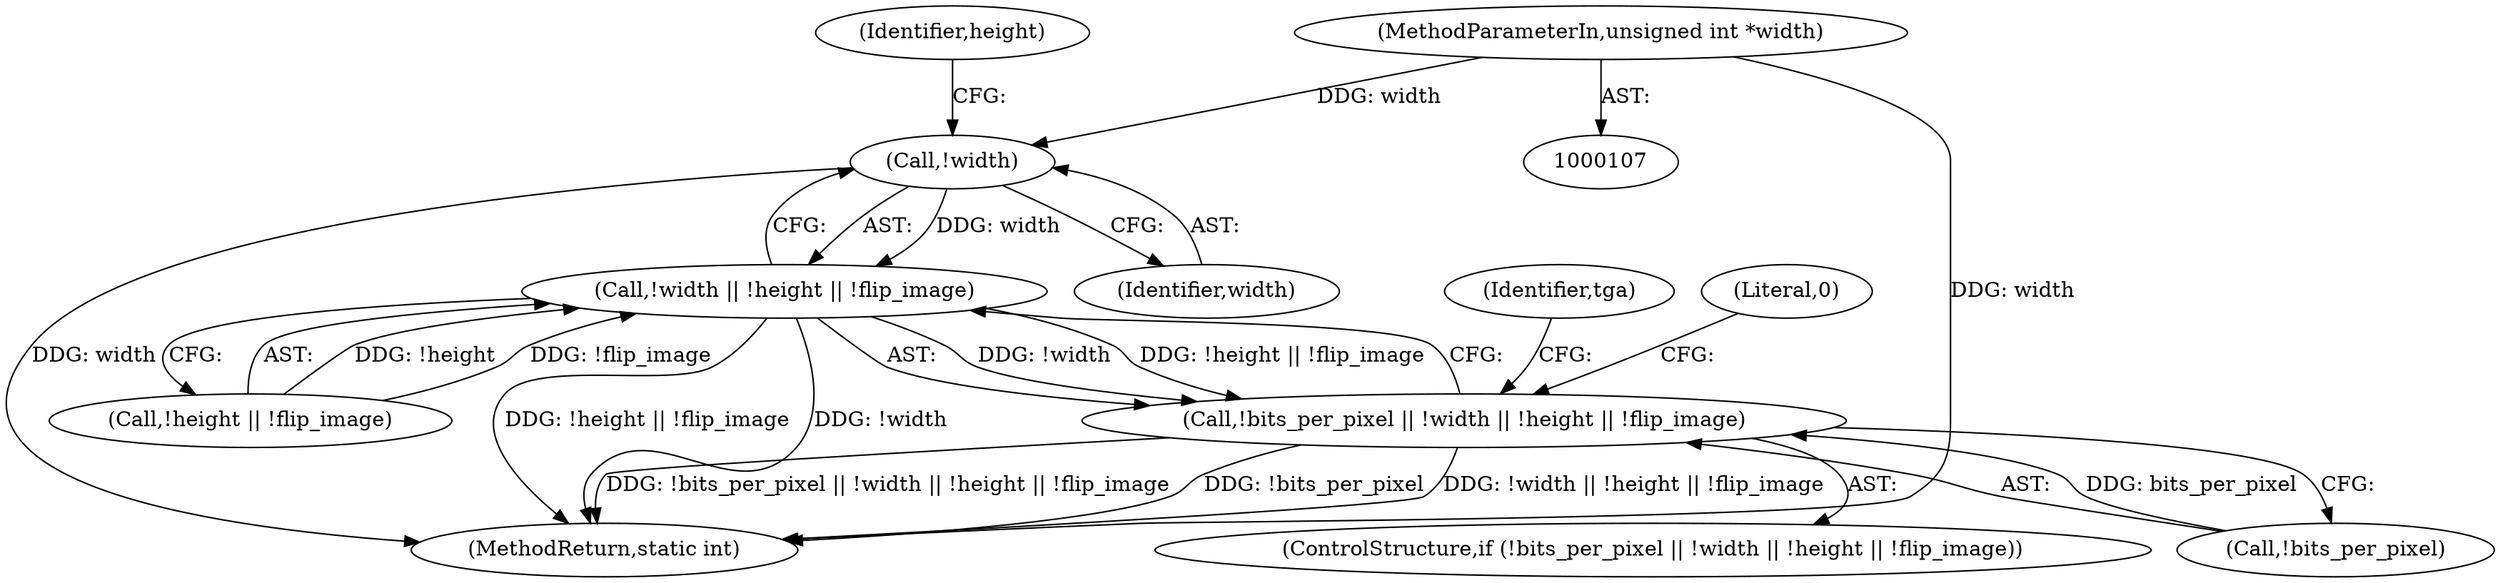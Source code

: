 digraph "0_openjpeg_2cd30c2b06ce332dede81cccad8b334cde997281_0@pointer" {
"1000110" [label="(MethodParameterIn,unsigned int *width)"];
"1000129" [label="(Call,!width)"];
"1000128" [label="(Call,!width || !height || !flip_image)"];
"1000125" [label="(Call,!bits_per_pixel || !width || !height || !flip_image)"];
"1000124" [label="(ControlStructure,if (!bits_per_pixel || !width || !height || !flip_image))"];
"1000131" [label="(Call,!height || !flip_image)"];
"1000289" [label="(MethodReturn,static int)"];
"1000110" [label="(MethodParameterIn,unsigned int *width)"];
"1000130" [label="(Identifier,width)"];
"1000126" [label="(Call,!bits_per_pixel)"];
"1000142" [label="(Identifier,tga)"];
"1000129" [label="(Call,!width)"];
"1000125" [label="(Call,!bits_per_pixel || !width || !height || !flip_image)"];
"1000128" [label="(Call,!width || !height || !flip_image)"];
"1000133" [label="(Identifier,height)"];
"1000138" [label="(Literal,0)"];
"1000110" -> "1000107"  [label="AST: "];
"1000110" -> "1000289"  [label="DDG: width"];
"1000110" -> "1000129"  [label="DDG: width"];
"1000129" -> "1000128"  [label="AST: "];
"1000129" -> "1000130"  [label="CFG: "];
"1000130" -> "1000129"  [label="AST: "];
"1000133" -> "1000129"  [label="CFG: "];
"1000128" -> "1000129"  [label="CFG: "];
"1000129" -> "1000289"  [label="DDG: width"];
"1000129" -> "1000128"  [label="DDG: width"];
"1000128" -> "1000125"  [label="AST: "];
"1000128" -> "1000131"  [label="CFG: "];
"1000131" -> "1000128"  [label="AST: "];
"1000125" -> "1000128"  [label="CFG: "];
"1000128" -> "1000289"  [label="DDG: !width"];
"1000128" -> "1000289"  [label="DDG: !height || !flip_image"];
"1000128" -> "1000125"  [label="DDG: !width"];
"1000128" -> "1000125"  [label="DDG: !height || !flip_image"];
"1000131" -> "1000128"  [label="DDG: !height"];
"1000131" -> "1000128"  [label="DDG: !flip_image"];
"1000125" -> "1000124"  [label="AST: "];
"1000125" -> "1000126"  [label="CFG: "];
"1000126" -> "1000125"  [label="AST: "];
"1000138" -> "1000125"  [label="CFG: "];
"1000142" -> "1000125"  [label="CFG: "];
"1000125" -> "1000289"  [label="DDG: !bits_per_pixel || !width || !height || !flip_image"];
"1000125" -> "1000289"  [label="DDG: !bits_per_pixel"];
"1000125" -> "1000289"  [label="DDG: !width || !height || !flip_image"];
"1000126" -> "1000125"  [label="DDG: bits_per_pixel"];
}
